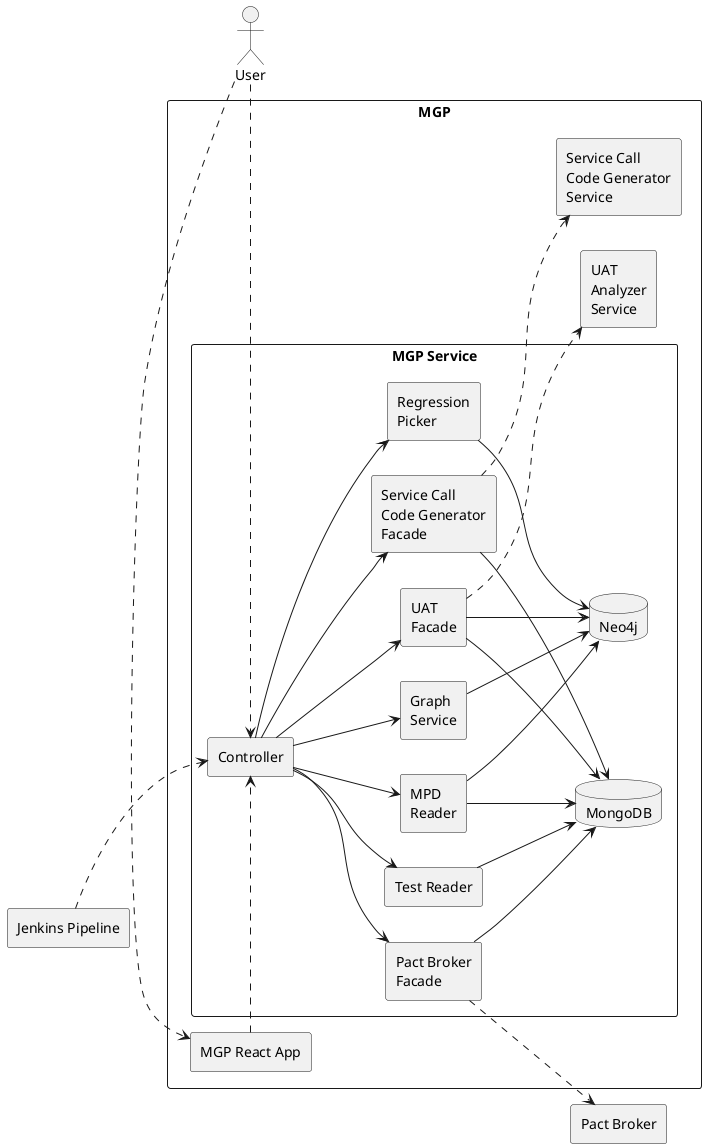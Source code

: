 @startuml
left to right direction
actor User as user
rectangle "Jenkins Pipeline" as jp
rectangle "Pact Broker" as pb

rectangle "MGP" {
rectangle "Service Call\nCode Generator\nService" as cg
    rectangle "UAT\nAnalyzer\nService" as ua
	rectangle "MGP React App" as react


    rectangle "MGP Service" as mgp {
        rectangle "Controller" as con
        rectangle "Regression\nPicker" as rp
        rectangle "Graph\nService" as gs
        rectangle "MPD\nReader" as mr
        rectangle "Service Call\nCode Generator\nFacade" as cgf
        rectangle "UAT\nFacade" as uf
        rectangle "Pact Broker\nFacade" as pbf
        rectangle "Test Reader" as tr
        database Neo4j as neo
        database MongoDB as mon
    }

    react .> con

    con -d-> rp
    con -d-> gs
    con -d-> mr
    con -d-> cgf
    con -d-> uf
    con -d-> pbf
    con -d-> tr

    rp -d-> neo
    gs -d-> neo
    mr -d-> neo
    uf -d-> neo

    mr -d-> mon
    cgf -d-> mon
    uf -d-> mon
    pbf -d-> mon
    tr -d-> mon
}

jp .d.> con
jp .[hidden].> react
user .> con
user .> react
cgf .> cg
uf .> ua
pbf .> pb

neo -[hidden]> cg
neo -[hidden]> ua
neo -[hidden]> pb
@enduml